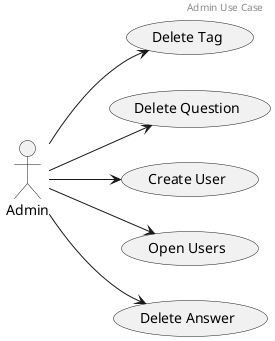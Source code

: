 @startuml

header Admin Use Case

actor Admin

left to right direction

(Delete Tag) as UC1
(Delete Question) as UC2
(Create User) as UC3
(Open Users) as UC4
(Delete Answer) as UC5

Admin --> UC1
Admin --> UC2
Admin --> UC3
Admin --> UC4
Admin --> UC5

@enduml